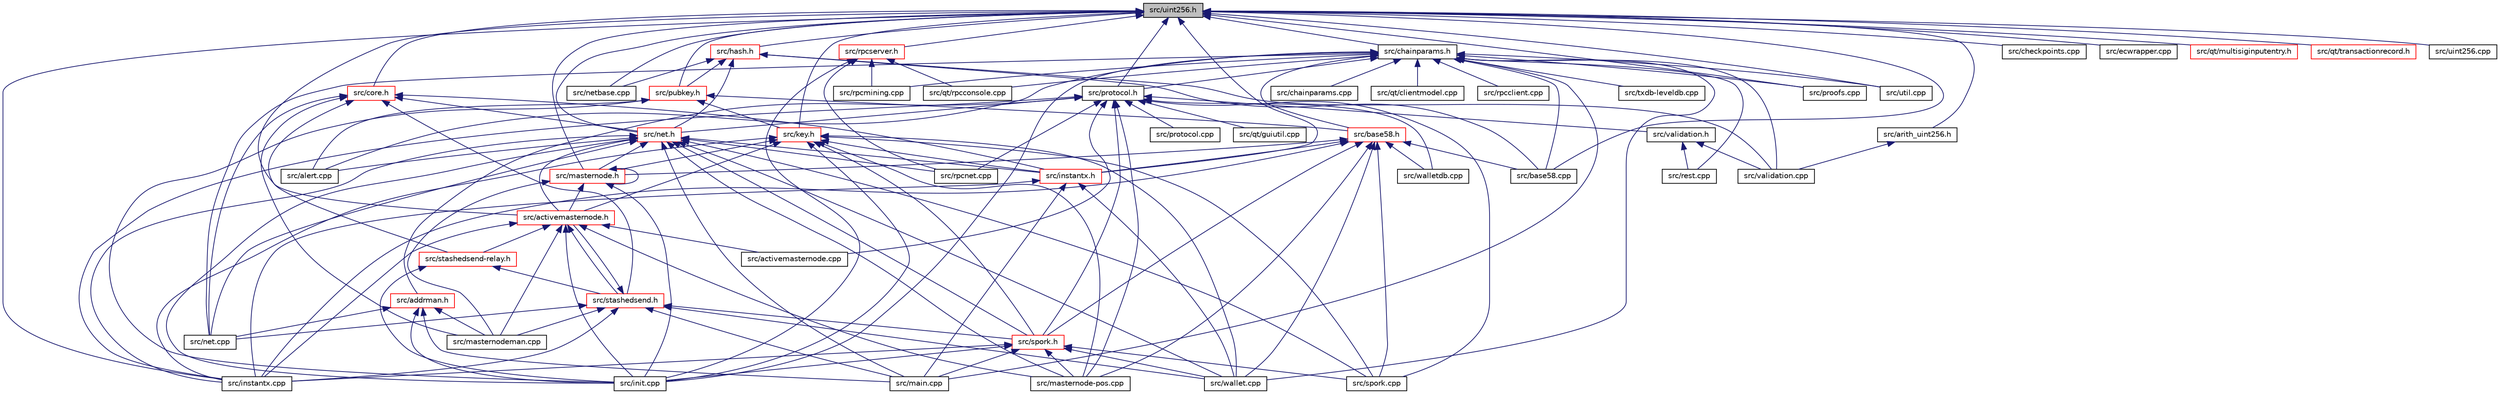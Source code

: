 digraph "src/uint256.h"
{
  edge [fontname="Helvetica",fontsize="10",labelfontname="Helvetica",labelfontsize="10"];
  node [fontname="Helvetica",fontsize="10",shape=record];
  Node7 [label="src/uint256.h",height=0.2,width=0.4,color="black", fillcolor="grey75", style="filled", fontcolor="black"];
  Node7 -> Node8 [dir="back",color="midnightblue",fontsize="10",style="solid",fontname="Helvetica"];
  Node8 [label="src/chainparams.h",height=0.2,width=0.4,color="black", fillcolor="white", style="filled",URL="$d7/ddb/chainparams_8h.html"];
  Node8 -> Node9 [dir="back",color="midnightblue",fontsize="10",style="solid",fontname="Helvetica"];
  Node9 [label="src/protocol.h",height=0.2,width=0.4,color="black", fillcolor="white", style="filled",URL="$d2/d5e/protocol_8h.html"];
  Node9 -> Node10 [dir="back",color="midnightblue",fontsize="10",style="solid",fontname="Helvetica"];
  Node10 [label="src/activemasternode.cpp",height=0.2,width=0.4,color="black", fillcolor="white", style="filled",URL="$d9/d1e/activemasternode_8cpp.html"];
  Node9 -> Node11 [dir="back",color="midnightblue",fontsize="10",style="solid",fontname="Helvetica"];
  Node11 [label="src/net.h",height=0.2,width=0.4,color="red", fillcolor="white", style="filled",URL="$d7/d97/net_8h.html"];
  Node11 -> Node12 [dir="back",color="midnightblue",fontsize="10",style="solid",fontname="Helvetica"];
  Node12 [label="src/activemasternode.h",height=0.2,width=0.4,color="red", fillcolor="white", style="filled",URL="$da/d9e/activemasternode_8h.html"];
  Node12 -> Node10 [dir="back",color="midnightblue",fontsize="10",style="solid",fontname="Helvetica"];
  Node12 -> Node13 [dir="back",color="midnightblue",fontsize="10",style="solid",fontname="Helvetica"];
  Node13 [label="src/stashedsend.h",height=0.2,width=0.4,color="red", fillcolor="white", style="filled",URL="$d9/dbc/stashedsend_8h.html"];
  Node13 -> Node12 [dir="back",color="midnightblue",fontsize="10",style="solid",fontname="Helvetica"];
  Node13 -> Node14 [dir="back",color="midnightblue",fontsize="10",style="solid",fontname="Helvetica"];
  Node14 [label="src/spork.h",height=0.2,width=0.4,color="red", fillcolor="white", style="filled",URL="$d0/d24/spork_8h.html"];
  Node14 -> Node15 [dir="back",color="midnightblue",fontsize="10",style="solid",fontname="Helvetica"];
  Node15 [label="src/init.cpp",height=0.2,width=0.4,color="black", fillcolor="white", style="filled",URL="$d0/dc9/init_8cpp.html"];
  Node14 -> Node16 [dir="back",color="midnightblue",fontsize="10",style="solid",fontname="Helvetica"];
  Node16 [label="src/instantx.cpp",height=0.2,width=0.4,color="black", fillcolor="white", style="filled",URL="$db/d72/instantx_8cpp.html"];
  Node14 -> Node17 [dir="back",color="midnightblue",fontsize="10",style="solid",fontname="Helvetica"];
  Node17 [label="src/main.cpp",height=0.2,width=0.4,color="black", fillcolor="white", style="filled",URL="$df/d0a/main_8cpp.html"];
  Node14 -> Node19 [dir="back",color="midnightblue",fontsize="10",style="solid",fontname="Helvetica"];
  Node19 [label="src/masternode-pos.cpp",height=0.2,width=0.4,color="black", fillcolor="white", style="filled",URL="$db/ddd/masternode-pos_8cpp.html"];
  Node14 -> Node22 [dir="back",color="midnightblue",fontsize="10",style="solid",fontname="Helvetica"];
  Node22 [label="src/spork.cpp",height=0.2,width=0.4,color="black", fillcolor="white", style="filled",URL="$df/d0d/spork_8cpp.html"];
  Node14 -> Node23 [dir="back",color="midnightblue",fontsize="10",style="solid",fontname="Helvetica"];
  Node23 [label="src/wallet.cpp",height=0.2,width=0.4,color="black", fillcolor="white", style="filled",URL="$d7/de1/wallet_8cpp.html"];
  Node13 -> Node16 [dir="back",color="midnightblue",fontsize="10",style="solid",fontname="Helvetica"];
  Node13 -> Node17 [dir="back",color="midnightblue",fontsize="10",style="solid",fontname="Helvetica"];
  Node13 -> Node25 [dir="back",color="midnightblue",fontsize="10",style="solid",fontname="Helvetica"];
  Node25 [label="src/masternodeman.cpp",height=0.2,width=0.4,color="black", fillcolor="white", style="filled",URL="$d3/dcb/masternodeman_8cpp.html"];
  Node13 -> Node26 [dir="back",color="midnightblue",fontsize="10",style="solid",fontname="Helvetica"];
  Node26 [label="src/net.cpp",height=0.2,width=0.4,color="black", fillcolor="white", style="filled",URL="$dd/d84/net_8cpp.html"];
  Node13 -> Node23 [dir="back",color="midnightblue",fontsize="10",style="solid",fontname="Helvetica"];
  Node12 -> Node31 [dir="back",color="midnightblue",fontsize="10",style="solid",fontname="Helvetica"];
  Node31 [label="src/stashedsend-relay.h",height=0.2,width=0.4,color="red", fillcolor="white", style="filled",URL="$db/deb/stashedsend-relay_8h.html"];
  Node31 -> Node13 [dir="back",color="midnightblue",fontsize="10",style="solid",fontname="Helvetica"];
  Node31 -> Node15 [dir="back",color="midnightblue",fontsize="10",style="solid",fontname="Helvetica"];
  Node12 -> Node15 [dir="back",color="midnightblue",fontsize="10",style="solid",fontname="Helvetica"];
  Node12 -> Node16 [dir="back",color="midnightblue",fontsize="10",style="solid",fontname="Helvetica"];
  Node12 -> Node19 [dir="back",color="midnightblue",fontsize="10",style="solid",fontname="Helvetica"];
  Node12 -> Node25 [dir="back",color="midnightblue",fontsize="10",style="solid",fontname="Helvetica"];
  Node11 -> Node35 [dir="back",color="midnightblue",fontsize="10",style="solid",fontname="Helvetica"];
  Node35 [label="src/masternode.h",height=0.2,width=0.4,color="red", fillcolor="white", style="filled",URL="$d9/dec/masternode_8h.html"];
  Node35 -> Node12 [dir="back",color="midnightblue",fontsize="10",style="solid",fontname="Helvetica"];
  Node35 -> Node35 [dir="back",color="midnightblue",fontsize="10",style="solid",fontname="Helvetica"];
  Node35 -> Node15 [dir="back",color="midnightblue",fontsize="10",style="solid",fontname="Helvetica"];
  Node35 -> Node25 [dir="back",color="midnightblue",fontsize="10",style="solid",fontname="Helvetica"];
  Node11 -> Node94 [dir="back",color="midnightblue",fontsize="10",style="solid",fontname="Helvetica"];
  Node94 [label="src/alert.cpp",height=0.2,width=0.4,color="black", fillcolor="white", style="filled",URL="$d4/da0/alert_8cpp.html"];
  Node11 -> Node15 [dir="back",color="midnightblue",fontsize="10",style="solid",fontname="Helvetica"];
  Node11 -> Node14 [dir="back",color="midnightblue",fontsize="10",style="solid",fontname="Helvetica"];
  Node11 -> Node16 [dir="back",color="midnightblue",fontsize="10",style="solid",fontname="Helvetica"];
  Node11 -> Node81 [dir="back",color="midnightblue",fontsize="10",style="solid",fontname="Helvetica"];
  Node81 [label="src/instantx.h",height=0.2,width=0.4,color="red", fillcolor="white", style="filled",URL="$d6/d5f/instantx_8h.html"];
  Node81 -> Node16 [dir="back",color="midnightblue",fontsize="10",style="solid",fontname="Helvetica"];
  Node81 -> Node17 [dir="back",color="midnightblue",fontsize="10",style="solid",fontname="Helvetica"];
  Node81 -> Node23 [dir="back",color="midnightblue",fontsize="10",style="solid",fontname="Helvetica"];
  Node11 -> Node17 [dir="back",color="midnightblue",fontsize="10",style="solid",fontname="Helvetica"];
  Node11 -> Node19 [dir="back",color="midnightblue",fontsize="10",style="solid",fontname="Helvetica"];
  Node11 -> Node26 [dir="back",color="midnightblue",fontsize="10",style="solid",fontname="Helvetica"];
  Node11 -> Node91 [dir="back",color="midnightblue",fontsize="10",style="solid",fontname="Helvetica"];
  Node91 [label="src/rpcnet.cpp",height=0.2,width=0.4,color="black", fillcolor="white", style="filled",URL="$df/dab/rpcnet_8cpp.html"];
  Node11 -> Node22 [dir="back",color="midnightblue",fontsize="10",style="solid",fontname="Helvetica"];
  Node11 -> Node23 [dir="back",color="midnightblue",fontsize="10",style="solid",fontname="Helvetica"];
  Node9 -> Node100 [dir="back",color="midnightblue",fontsize="10",style="solid",fontname="Helvetica"];
  Node100 [label="src/addrman.h",height=0.2,width=0.4,color="red", fillcolor="white", style="filled",URL="$da/dd5/addrman_8h.html"];
  Node100 -> Node15 [dir="back",color="midnightblue",fontsize="10",style="solid",fontname="Helvetica"];
  Node100 -> Node17 [dir="back",color="midnightblue",fontsize="10",style="solid",fontname="Helvetica"];
  Node100 -> Node25 [dir="back",color="midnightblue",fontsize="10",style="solid",fontname="Helvetica"];
  Node100 -> Node26 [dir="back",color="midnightblue",fontsize="10",style="solid",fontname="Helvetica"];
  Node9 -> Node14 [dir="back",color="midnightblue",fontsize="10",style="solid",fontname="Helvetica"];
  Node9 -> Node16 [dir="back",color="midnightblue",fontsize="10",style="solid",fontname="Helvetica"];
  Node9 -> Node19 [dir="back",color="midnightblue",fontsize="10",style="solid",fontname="Helvetica"];
  Node9 -> Node103 [dir="back",color="midnightblue",fontsize="10",style="solid",fontname="Helvetica"];
  Node103 [label="src/protocol.cpp",height=0.2,width=0.4,color="black", fillcolor="white", style="filled",URL="$d4/d25/protocol_8cpp.html"];
  Node9 -> Node46 [dir="back",color="midnightblue",fontsize="10",style="solid",fontname="Helvetica"];
  Node46 [label="src/qt/guiutil.cpp",height=0.2,width=0.4,color="black", fillcolor="white", style="filled",URL="$db/d35/guiutil_8cpp.html"];
  Node9 -> Node104 [dir="back",color="midnightblue",fontsize="10",style="solid",fontname="Helvetica"];
  Node104 [label="src/validation.h",height=0.2,width=0.4,color="black", fillcolor="white", style="filled",URL="$db/d38/validation_8h.html"];
  Node104 -> Node105 [dir="back",color="midnightblue",fontsize="10",style="solid",fontname="Helvetica"];
  Node105 [label="src/rest.cpp",height=0.2,width=0.4,color="black", fillcolor="white", style="filled",URL="$d8/d04/rest_8cpp.html"];
  Node104 -> Node58 [dir="back",color="midnightblue",fontsize="10",style="solid",fontname="Helvetica"];
  Node58 [label="src/validation.cpp",height=0.2,width=0.4,color="black", fillcolor="white", style="filled",URL="$dd/d7d/validation_8cpp.html"];
  Node9 -> Node91 [dir="back",color="midnightblue",fontsize="10",style="solid",fontname="Helvetica"];
  Node9 -> Node22 [dir="back",color="midnightblue",fontsize="10",style="solid",fontname="Helvetica"];
  Node9 -> Node74 [dir="back",color="midnightblue",fontsize="10",style="solid",fontname="Helvetica"];
  Node74 [label="src/walletdb.cpp",height=0.2,width=0.4,color="black", fillcolor="white", style="filled",URL="$dc/d75/walletdb_8cpp.html"];
  Node8 -> Node106 [dir="back",color="midnightblue",fontsize="10",style="solid",fontname="Helvetica"];
  Node106 [label="src/base58.h",height=0.2,width=0.4,color="red", fillcolor="white", style="filled",URL="$d8/d53/base58_8h.html"];
  Node106 -> Node35 [dir="back",color="midnightblue",fontsize="10",style="solid",fontname="Helvetica"];
  Node106 -> Node107 [dir="back",color="midnightblue",fontsize="10",style="solid",fontname="Helvetica"];
  Node107 [label="src/base58.cpp",height=0.2,width=0.4,color="black", fillcolor="white", style="filled",URL="$db/d9c/base58_8cpp.html"];
  Node106 -> Node14 [dir="back",color="midnightblue",fontsize="10",style="solid",fontname="Helvetica"];
  Node106 -> Node16 [dir="back",color="midnightblue",fontsize="10",style="solid",fontname="Helvetica"];
  Node106 -> Node81 [dir="back",color="midnightblue",fontsize="10",style="solid",fontname="Helvetica"];
  Node106 -> Node19 [dir="back",color="midnightblue",fontsize="10",style="solid",fontname="Helvetica"];
  Node106 -> Node22 [dir="back",color="midnightblue",fontsize="10",style="solid",fontname="Helvetica"];
  Node106 -> Node23 [dir="back",color="midnightblue",fontsize="10",style="solid",fontname="Helvetica"];
  Node106 -> Node74 [dir="back",color="midnightblue",fontsize="10",style="solid",fontname="Helvetica"];
  Node8 -> Node94 [dir="back",color="midnightblue",fontsize="10",style="solid",fontname="Helvetica"];
  Node8 -> Node107 [dir="back",color="midnightblue",fontsize="10",style="solid",fontname="Helvetica"];
  Node8 -> Node75 [dir="back",color="midnightblue",fontsize="10",style="solid",fontname="Helvetica"];
  Node75 [label="src/chainparams.cpp",height=0.2,width=0.4,color="black", fillcolor="white", style="filled",URL="$df/dbf/chainparams_8cpp.html"];
  Node8 -> Node15 [dir="back",color="midnightblue",fontsize="10",style="solid",fontname="Helvetica"];
  Node8 -> Node17 [dir="back",color="midnightblue",fontsize="10",style="solid",fontname="Helvetica"];
  Node8 -> Node26 [dir="back",color="midnightblue",fontsize="10",style="solid",fontname="Helvetica"];
  Node8 -> Node85 [dir="back",color="midnightblue",fontsize="10",style="solid",fontname="Helvetica"];
  Node85 [label="src/proofs.cpp",height=0.2,width=0.4,color="black", fillcolor="white", style="filled",URL="$d1/d08/proofs_8cpp.html"];
  Node8 -> Node38 [dir="back",color="midnightblue",fontsize="10",style="solid",fontname="Helvetica"];
  Node38 [label="src/qt/clientmodel.cpp",height=0.2,width=0.4,color="black", fillcolor="white", style="filled",URL="$d9/d3d/clientmodel_8cpp.html"];
  Node8 -> Node88 [dir="back",color="midnightblue",fontsize="10",style="solid",fontname="Helvetica"];
  Node88 [label="src/qt/rpcconsole.cpp",height=0.2,width=0.4,color="black", fillcolor="white", style="filled",URL="$d7/df4/rpcconsole_8cpp.html"];
  Node8 -> Node105 [dir="back",color="midnightblue",fontsize="10",style="solid",fontname="Helvetica"];
  Node8 -> Node110 [dir="back",color="midnightblue",fontsize="10",style="solid",fontname="Helvetica"];
  Node110 [label="src/rpcclient.cpp",height=0.2,width=0.4,color="black", fillcolor="white", style="filled",URL="$dd/d9e/rpcclient_8cpp.html"];
  Node8 -> Node54 [dir="back",color="midnightblue",fontsize="10",style="solid",fontname="Helvetica"];
  Node54 [label="src/rpcmining.cpp",height=0.2,width=0.4,color="black", fillcolor="white", style="filled",URL="$d4/ddd/rpcmining_8cpp.html"];
  Node8 -> Node80 [dir="back",color="midnightblue",fontsize="10",style="solid",fontname="Helvetica"];
  Node80 [label="src/txdb-leveldb.cpp",height=0.2,width=0.4,color="black", fillcolor="white", style="filled",URL="$dc/d9c/txdb-leveldb_8cpp.html"];
  Node8 -> Node111 [dir="back",color="midnightblue",fontsize="10",style="solid",fontname="Helvetica"];
  Node111 [label="src/util.cpp",height=0.2,width=0.4,color="black", fillcolor="white", style="filled",URL="$df/d2d/util_8cpp.html"];
  Node8 -> Node58 [dir="back",color="midnightblue",fontsize="10",style="solid",fontname="Helvetica"];
  Node8 -> Node23 [dir="back",color="midnightblue",fontsize="10",style="solid",fontname="Helvetica"];
  Node7 -> Node9 [dir="back",color="midnightblue",fontsize="10",style="solid",fontname="Helvetica"];
  Node7 -> Node12 [dir="back",color="midnightblue",fontsize="10",style="solid",fontname="Helvetica"];
  Node7 -> Node112 [dir="back",color="midnightblue",fontsize="10",style="solid",fontname="Helvetica"];
  Node112 [label="src/core.h",height=0.2,width=0.4,color="red", fillcolor="white", style="filled",URL="$d5/dc4/core_8h.html"];
  Node112 -> Node11 [dir="back",color="midnightblue",fontsize="10",style="solid",fontname="Helvetica"];
  Node112 -> Node13 [dir="back",color="midnightblue",fontsize="10",style="solid",fontname="Helvetica"];
  Node112 -> Node31 [dir="back",color="midnightblue",fontsize="10",style="solid",fontname="Helvetica"];
  Node112 -> Node81 [dir="back",color="midnightblue",fontsize="10",style="solid",fontname="Helvetica"];
  Node112 -> Node25 [dir="back",color="midnightblue",fontsize="10",style="solid",fontname="Helvetica"];
  Node112 -> Node26 [dir="back",color="midnightblue",fontsize="10",style="solid",fontname="Helvetica"];
  Node7 -> Node116 [dir="back",color="midnightblue",fontsize="10",style="solid",fontname="Helvetica"];
  Node116 [label="src/hash.h",height=0.2,width=0.4,color="red", fillcolor="white", style="filled",URL="$db/dfb/hash_8h.html"];
  Node116 -> Node117 [dir="back",color="midnightblue",fontsize="10",style="solid",fontname="Helvetica"];
  Node117 [label="src/pubkey.h",height=0.2,width=0.4,color="red", fillcolor="white", style="filled",URL="$d4/daf/pubkey_8h.html"];
  Node117 -> Node118 [dir="back",color="midnightblue",fontsize="10",style="solid",fontname="Helvetica"];
  Node118 [label="src/key.h",height=0.2,width=0.4,color="red", fillcolor="white", style="filled",URL="$de/de5/key_8h.html"];
  Node118 -> Node12 [dir="back",color="midnightblue",fontsize="10",style="solid",fontname="Helvetica"];
  Node118 -> Node35 [dir="back",color="midnightblue",fontsize="10",style="solid",fontname="Helvetica"];
  Node118 -> Node15 [dir="back",color="midnightblue",fontsize="10",style="solid",fontname="Helvetica"];
  Node118 -> Node14 [dir="back",color="midnightblue",fontsize="10",style="solid",fontname="Helvetica"];
  Node118 -> Node16 [dir="back",color="midnightblue",fontsize="10",style="solid",fontname="Helvetica"];
  Node118 -> Node81 [dir="back",color="midnightblue",fontsize="10",style="solid",fontname="Helvetica"];
  Node118 -> Node19 [dir="back",color="midnightblue",fontsize="10",style="solid",fontname="Helvetica"];
  Node118 -> Node22 [dir="back",color="midnightblue",fontsize="10",style="solid",fontname="Helvetica"];
  Node118 -> Node23 [dir="back",color="midnightblue",fontsize="10",style="solid",fontname="Helvetica"];
  Node117 -> Node106 [dir="back",color="midnightblue",fontsize="10",style="solid",fontname="Helvetica"];
  Node117 -> Node94 [dir="back",color="midnightblue",fontsize="10",style="solid",fontname="Helvetica"];
  Node117 -> Node15 [dir="back",color="midnightblue",fontsize="10",style="solid",fontname="Helvetica"];
  Node116 -> Node11 [dir="back",color="midnightblue",fontsize="10",style="solid",fontname="Helvetica"];
  Node116 -> Node107 [dir="back",color="midnightblue",fontsize="10",style="solid",fontname="Helvetica"];
  Node116 -> Node128 [dir="back",color="midnightblue",fontsize="10",style="solid",fontname="Helvetica"];
  Node128 [label="src/netbase.cpp",height=0.2,width=0.4,color="black", fillcolor="white", style="filled",URL="$d0/d0e/netbase_8cpp.html"];
  Node116 -> Node58 [dir="back",color="midnightblue",fontsize="10",style="solid",fontname="Helvetica"];
  Node7 -> Node117 [dir="back",color="midnightblue",fontsize="10",style="solid",fontname="Helvetica"];
  Node7 -> Node118 [dir="back",color="midnightblue",fontsize="10",style="solid",fontname="Helvetica"];
  Node7 -> Node11 [dir="back",color="midnightblue",fontsize="10",style="solid",fontname="Helvetica"];
  Node7 -> Node35 [dir="back",color="midnightblue",fontsize="10",style="solid",fontname="Helvetica"];
  Node7 -> Node129 [dir="back",color="midnightblue",fontsize="10",style="solid",fontname="Helvetica"];
  Node129 [label="src/arith_uint256.h",height=0.2,width=0.4,color="black", fillcolor="white", style="filled",URL="$d8/d09/arith__uint256_8h.html"];
  Node129 -> Node58 [dir="back",color="midnightblue",fontsize="10",style="solid",fontname="Helvetica"];
  Node7 -> Node107 [dir="back",color="midnightblue",fontsize="10",style="solid",fontname="Helvetica"];
  Node7 -> Node78 [dir="back",color="midnightblue",fontsize="10",style="solid",fontname="Helvetica"];
  Node78 [label="src/checkpoints.cpp",height=0.2,width=0.4,color="black", fillcolor="white", style="filled",URL="$d1/d1f/checkpoints_8cpp.html"];
  Node7 -> Node130 [dir="back",color="midnightblue",fontsize="10",style="solid",fontname="Helvetica"];
  Node130 [label="src/ecwrapper.cpp",height=0.2,width=0.4,color="black", fillcolor="white", style="filled",URL="$d9/dd9/ecwrapper_8cpp.html"];
  Node7 -> Node131 [dir="back",color="midnightblue",fontsize="10",style="solid",fontname="Helvetica"];
  Node131 [label="src/rpcserver.h",height=0.2,width=0.4,color="red", fillcolor="white", style="filled",URL="$d3/da2/rpcserver_8h.html"];
  Node131 -> Node15 [dir="back",color="midnightblue",fontsize="10",style="solid",fontname="Helvetica"];
  Node131 -> Node88 [dir="back",color="midnightblue",fontsize="10",style="solid",fontname="Helvetica"];
  Node131 -> Node54 [dir="back",color="midnightblue",fontsize="10",style="solid",fontname="Helvetica"];
  Node131 -> Node91 [dir="back",color="midnightblue",fontsize="10",style="solid",fontname="Helvetica"];
  Node7 -> Node16 [dir="back",color="midnightblue",fontsize="10",style="solid",fontname="Helvetica"];
  Node7 -> Node81 [dir="back",color="midnightblue",fontsize="10",style="solid",fontname="Helvetica"];
  Node7 -> Node128 [dir="back",color="midnightblue",fontsize="10",style="solid",fontname="Helvetica"];
  Node7 -> Node85 [dir="back",color="midnightblue",fontsize="10",style="solid",fontname="Helvetica"];
  Node7 -> Node132 [dir="back",color="midnightblue",fontsize="10",style="solid",fontname="Helvetica"];
  Node132 [label="src/qt/multisiginputentry.h",height=0.2,width=0.4,color="red", fillcolor="white", style="filled",URL="$dd/dbd/multisiginputentry_8h.html"];
  Node7 -> Node133 [dir="back",color="midnightblue",fontsize="10",style="solid",fontname="Helvetica"];
  Node133 [label="src/qt/transactionrecord.h",height=0.2,width=0.4,color="red", fillcolor="white", style="filled",URL="$de/d89/transactionrecord_8h.html"];
  Node7 -> Node135 [dir="back",color="midnightblue",fontsize="10",style="solid",fontname="Helvetica"];
  Node135 [label="src/uint256.cpp",height=0.2,width=0.4,color="black", fillcolor="white", style="filled",URL="$db/d69/uint256_8cpp.html"];
  Node7 -> Node111 [dir="back",color="midnightblue",fontsize="10",style="solid",fontname="Helvetica"];
}
